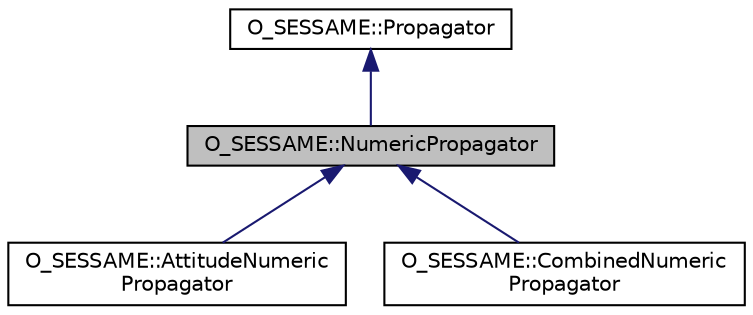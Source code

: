 digraph "O_SESSAME::NumericPropagator"
{
 // LATEX_PDF_SIZE
  edge [fontname="Helvetica",fontsize="10",labelfontname="Helvetica",labelfontsize="10"];
  node [fontname="Helvetica",fontsize="10",shape=record];
  Node1 [label="O_SESSAME::NumericPropagator",height=0.2,width=0.4,color="black", fillcolor="grey75", style="filled", fontcolor="black",tooltip=" "];
  Node2 -> Node1 [dir="back",color="midnightblue",fontsize="10",style="solid",fontname="Helvetica"];
  Node2 [label="O_SESSAME::Propagator",height=0.2,width=0.4,color="black", fillcolor="white", style="filled",URL="$classO__SESSAME_1_1Propagator.html",tooltip="Encapsulation of the propagation of the spacecraft dynamics (attitude, orbital, etc...."];
  Node1 -> Node3 [dir="back",color="midnightblue",fontsize="10",style="solid",fontname="Helvetica"];
  Node3 [label="O_SESSAME::AttitudeNumeric\lPropagator",height=0.2,width=0.4,color="black", fillcolor="white", style="filled",URL="$classO__SESSAME_1_1AttitudeNumericPropagator.html",tooltip=" "];
  Node1 -> Node4 [dir="back",color="midnightblue",fontsize="10",style="solid",fontname="Helvetica"];
  Node4 [label="O_SESSAME::CombinedNumeric\lPropagator",height=0.2,width=0.4,color="black", fillcolor="white", style="filled",URL="$classO__SESSAME_1_1CombinedNumericPropagator.html",tooltip=" "];
}

